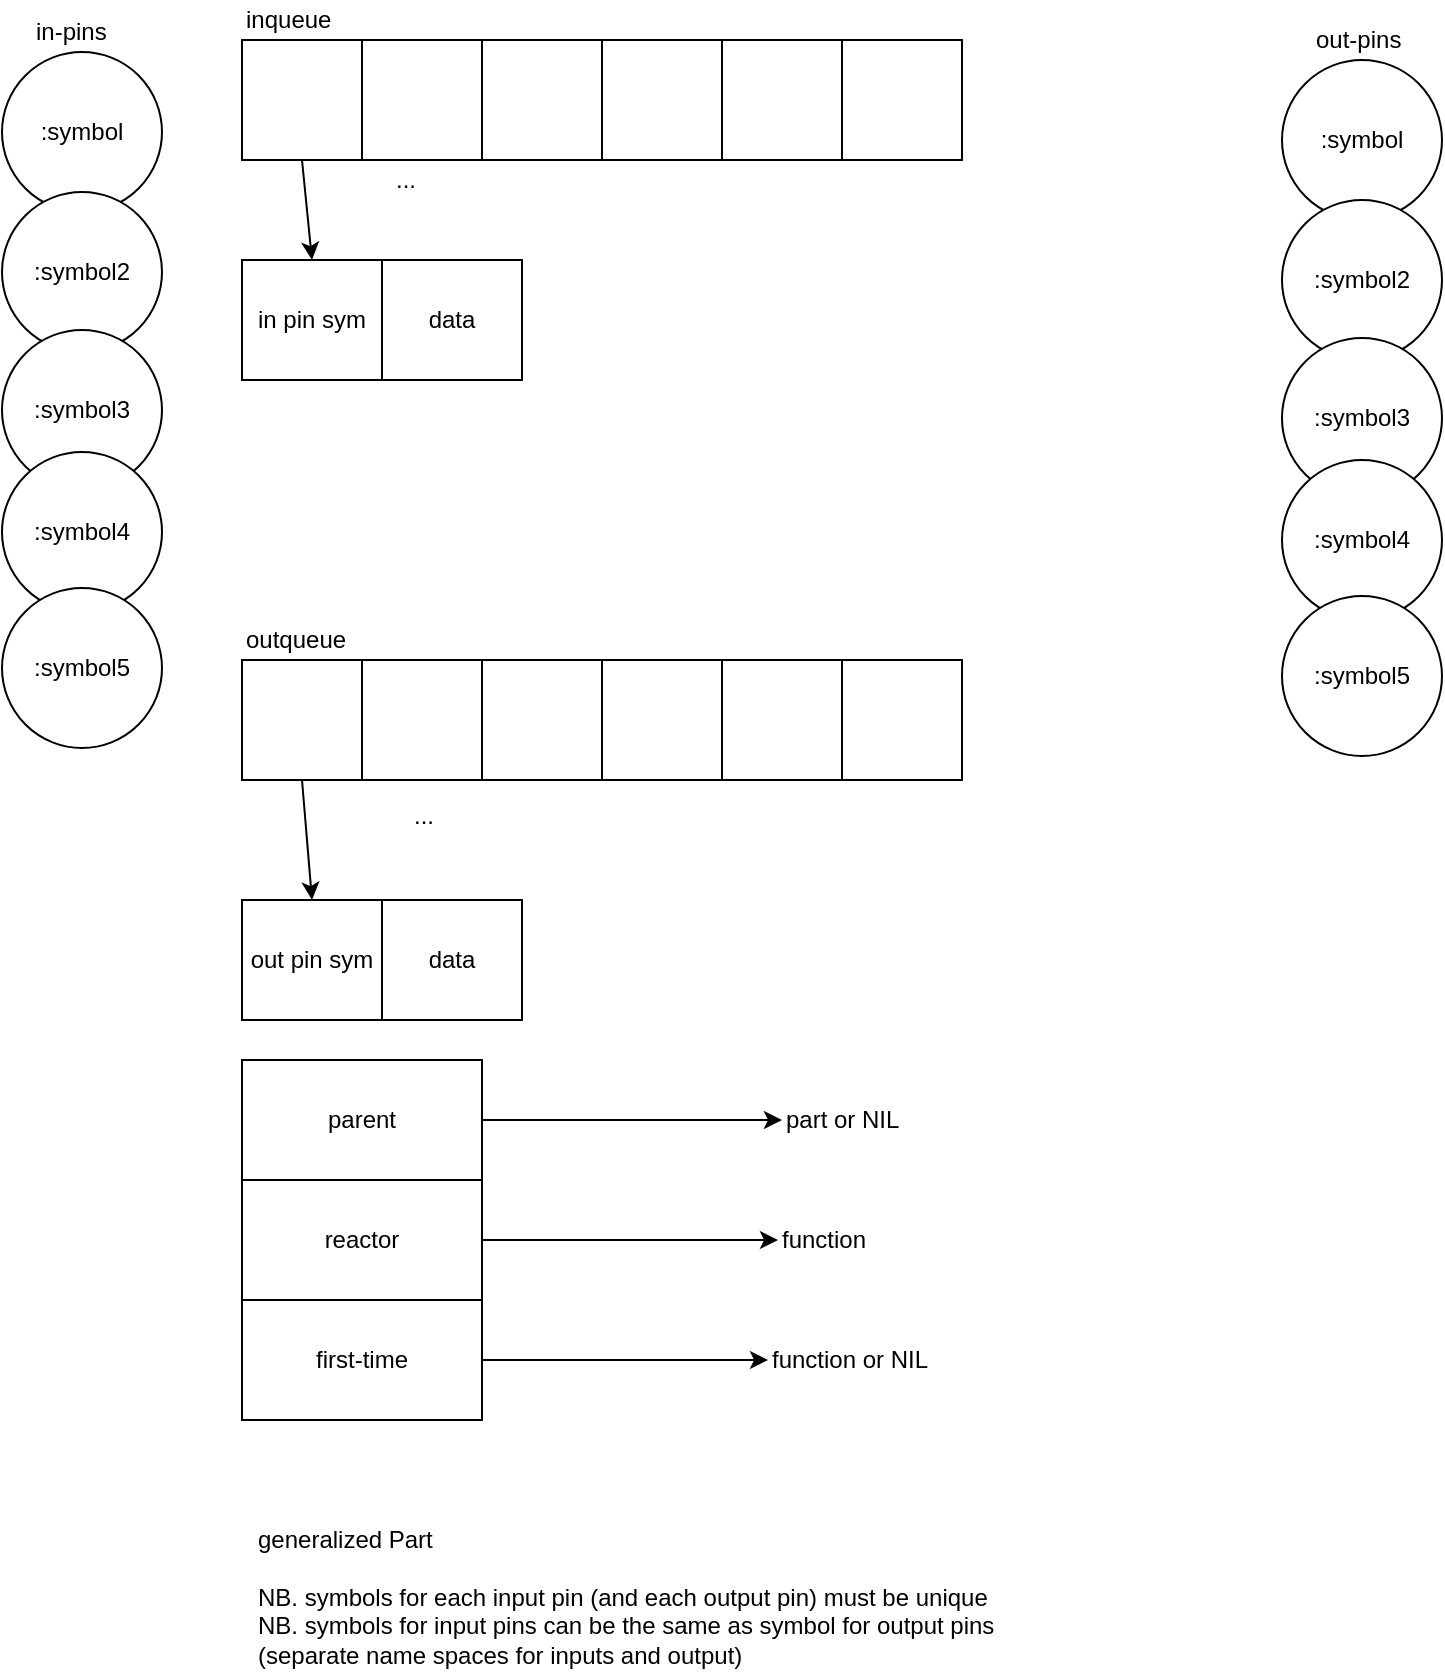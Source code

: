 <mxfile version="12.1.7" type="device" pages="2"><diagram id="Iy_I9RB67359cPVgkHQe" name="Part"><mxGraphModel dx="1106" dy="785" grid="1" gridSize="10" guides="1" tooltips="1" connect="1" arrows="1" fold="1" page="1" pageScale="1" pageWidth="827" pageHeight="1169" math="0" shadow="0"><root><mxCell id="0"/><mxCell id="1" parent="0"/><mxCell id="cZgeBOPciPZd5AAptMqk-6" value="" style="rounded=0;whiteSpace=wrap;html=1;" vertex="1" parent="1"><mxGeometry x="120" y="30" width="60" height="60" as="geometry"/></mxCell><mxCell id="cZgeBOPciPZd5AAptMqk-7" value="" style="rounded=0;whiteSpace=wrap;html=1;" vertex="1" parent="1"><mxGeometry x="180" y="30" width="60" height="60" as="geometry"/></mxCell><mxCell id="cZgeBOPciPZd5AAptMqk-8" value="" style="rounded=0;whiteSpace=wrap;html=1;" vertex="1" parent="1"><mxGeometry x="240" y="30" width="60" height="60" as="geometry"/></mxCell><mxCell id="cZgeBOPciPZd5AAptMqk-9" value="" style="rounded=0;whiteSpace=wrap;html=1;" vertex="1" parent="1"><mxGeometry x="300" y="30" width="60" height="60" as="geometry"/></mxCell><mxCell id="cZgeBOPciPZd5AAptMqk-10" value="" style="rounded=0;whiteSpace=wrap;html=1;" vertex="1" parent="1"><mxGeometry x="360" y="30" width="60" height="60" as="geometry"/></mxCell><mxCell id="cZgeBOPciPZd5AAptMqk-11" value="" style="rounded=0;whiteSpace=wrap;html=1;" vertex="1" parent="1"><mxGeometry x="420" y="30" width="60" height="60" as="geometry"/></mxCell><mxCell id="cZgeBOPciPZd5AAptMqk-12" value="" style="rounded=0;whiteSpace=wrap;html=1;" vertex="1" parent="1"><mxGeometry x="120" y="340" width="60" height="60" as="geometry"/></mxCell><mxCell id="cZgeBOPciPZd5AAptMqk-13" value="" style="rounded=0;whiteSpace=wrap;html=1;" vertex="1" parent="1"><mxGeometry x="180" y="340" width="60" height="60" as="geometry"/></mxCell><mxCell id="cZgeBOPciPZd5AAptMqk-14" value="" style="rounded=0;whiteSpace=wrap;html=1;" vertex="1" parent="1"><mxGeometry x="240" y="340" width="60" height="60" as="geometry"/></mxCell><mxCell id="cZgeBOPciPZd5AAptMqk-15" value="" style="rounded=0;whiteSpace=wrap;html=1;" vertex="1" parent="1"><mxGeometry x="300" y="340" width="60" height="60" as="geometry"/></mxCell><mxCell id="cZgeBOPciPZd5AAptMqk-16" value="" style="rounded=0;whiteSpace=wrap;html=1;" vertex="1" parent="1"><mxGeometry x="360" y="340" width="60" height="60" as="geometry"/></mxCell><mxCell id="cZgeBOPciPZd5AAptMqk-17" value="" style="rounded=0;whiteSpace=wrap;html=1;" vertex="1" parent="1"><mxGeometry x="420" y="340" width="60" height="60" as="geometry"/></mxCell><mxCell id="cZgeBOPciPZd5AAptMqk-19" value="inqueue" style="text;html=1;strokeColor=none;fillColor=none;align=left;verticalAlign=middle;whiteSpace=wrap;rounded=0;" vertex="1" parent="1"><mxGeometry x="120" y="10" width="100" height="20" as="geometry"/></mxCell><mxCell id="cZgeBOPciPZd5AAptMqk-20" value="outqueue" style="text;html=1;strokeColor=none;fillColor=none;align=left;verticalAlign=middle;whiteSpace=wrap;rounded=0;" vertex="1" parent="1"><mxGeometry x="120" y="320" width="100" height="20" as="geometry"/></mxCell><mxCell id="cZgeBOPciPZd5AAptMqk-21" value="in pin sym" style="rounded=0;whiteSpace=wrap;html=1;align=center;" vertex="1" parent="1"><mxGeometry x="120" y="140" width="70" height="60" as="geometry"/></mxCell><mxCell id="cZgeBOPciPZd5AAptMqk-22" value="data" style="rounded=0;whiteSpace=wrap;html=1;align=center;" vertex="1" parent="1"><mxGeometry x="190" y="140" width="70" height="60" as="geometry"/></mxCell><mxCell id="cZgeBOPciPZd5AAptMqk-23" value="" style="endArrow=classic;html=1;entryX=0.5;entryY=0;entryDx=0;entryDy=0;exitX=0.5;exitY=1;exitDx=0;exitDy=0;" edge="1" parent="1" source="cZgeBOPciPZd5AAptMqk-6" target="cZgeBOPciPZd5AAptMqk-21"><mxGeometry width="50" height="50" relative="1" as="geometry"><mxPoint x="70" y="90" as="sourcePoint"/><mxPoint x="170" y="420" as="targetPoint"/></mxGeometry></mxCell><mxCell id="cZgeBOPciPZd5AAptMqk-24" value="out pin sym" style="rounded=0;whiteSpace=wrap;html=1;align=center;" vertex="1" parent="1"><mxGeometry x="120" y="460" width="70" height="60" as="geometry"/></mxCell><mxCell id="cZgeBOPciPZd5AAptMqk-25" value="data" style="rounded=0;whiteSpace=wrap;html=1;align=center;" vertex="1" parent="1"><mxGeometry x="190" y="460" width="70" height="60" as="geometry"/></mxCell><mxCell id="cZgeBOPciPZd5AAptMqk-27" value="...&lt;br&gt;" style="text;html=1;resizable=0;points=[];autosize=1;align=left;verticalAlign=top;spacingTop=-4;" vertex="1" parent="1"><mxGeometry x="204" y="408" width="30" height="20" as="geometry"/></mxCell><mxCell id="cZgeBOPciPZd5AAptMqk-28" value="...&lt;br&gt;" style="text;html=1;resizable=0;points=[];autosize=1;align=left;verticalAlign=top;spacingTop=-4;" vertex="1" parent="1"><mxGeometry x="195" y="90" width="30" height="20" as="geometry"/></mxCell><mxCell id="cZgeBOPciPZd5AAptMqk-29" value="" style="endArrow=classic;html=1;entryX=0.5;entryY=0;entryDx=0;entryDy=0;exitX=0.5;exitY=1;exitDx=0;exitDy=0;" edge="1" parent="1" source="cZgeBOPciPZd5AAptMqk-12" target="cZgeBOPciPZd5AAptMqk-24"><mxGeometry width="50" height="50" relative="1" as="geometry"><mxPoint x="120" y="590" as="sourcePoint"/><mxPoint x="170" y="540" as="targetPoint"/></mxGeometry></mxCell><mxCell id="cZgeBOPciPZd5AAptMqk-38" style="edgeStyle=orthogonalEdgeStyle;rounded=0;orthogonalLoop=1;jettySize=auto;html=1;exitX=1;exitY=0.5;exitDx=0;exitDy=0;entryX=0;entryY=0.5;entryDx=0;entryDy=0;entryPerimeter=0;" edge="1" parent="1" source="cZgeBOPciPZd5AAptMqk-30" target="cZgeBOPciPZd5AAptMqk-33"><mxGeometry relative="1" as="geometry"/></mxCell><mxCell id="cZgeBOPciPZd5AAptMqk-30" value="parent" style="rounded=0;whiteSpace=wrap;html=1;align=center;" vertex="1" parent="1"><mxGeometry x="120" y="540" width="120" height="60" as="geometry"/></mxCell><mxCell id="cZgeBOPciPZd5AAptMqk-39" style="edgeStyle=orthogonalEdgeStyle;rounded=0;orthogonalLoop=1;jettySize=auto;html=1;exitX=1;exitY=0.5;exitDx=0;exitDy=0;" edge="1" parent="1" source="cZgeBOPciPZd5AAptMqk-31" target="cZgeBOPciPZd5AAptMqk-34"><mxGeometry relative="1" as="geometry"/></mxCell><mxCell id="cZgeBOPciPZd5AAptMqk-31" value="reactor" style="rounded=0;whiteSpace=wrap;html=1;align=center;" vertex="1" parent="1"><mxGeometry x="120" y="600" width="120" height="60" as="geometry"/></mxCell><mxCell id="cZgeBOPciPZd5AAptMqk-40" style="edgeStyle=orthogonalEdgeStyle;rounded=0;orthogonalLoop=1;jettySize=auto;html=1;exitX=1;exitY=0.5;exitDx=0;exitDy=0;" edge="1" parent="1" source="cZgeBOPciPZd5AAptMqk-32" target="cZgeBOPciPZd5AAptMqk-37"><mxGeometry relative="1" as="geometry"/></mxCell><mxCell id="cZgeBOPciPZd5AAptMqk-32" value="first-time" style="rounded=0;whiteSpace=wrap;html=1;align=center;" vertex="1" parent="1"><mxGeometry x="120" y="660" width="120" height="60" as="geometry"/></mxCell><mxCell id="cZgeBOPciPZd5AAptMqk-33" value="part or NIL" style="text;html=1;resizable=0;points=[];autosize=1;align=left;verticalAlign=top;spacingTop=-4;" vertex="1" parent="1"><mxGeometry x="390" y="560" width="70" height="20" as="geometry"/></mxCell><mxCell id="cZgeBOPciPZd5AAptMqk-34" value="function" style="text;html=1;resizable=0;points=[];autosize=1;align=left;verticalAlign=top;spacingTop=-4;" vertex="1" parent="1"><mxGeometry x="388" y="620" width="60" height="20" as="geometry"/></mxCell><mxCell id="cZgeBOPciPZd5AAptMqk-37" value="function or NIL" style="text;html=1;resizable=0;points=[];autosize=1;align=left;verticalAlign=top;spacingTop=-4;" vertex="1" parent="1"><mxGeometry x="383" y="680" width="90" height="20" as="geometry"/></mxCell><mxCell id="cZgeBOPciPZd5AAptMqk-41" value=":symbol" style="ellipse;whiteSpace=wrap;html=1;aspect=fixed;align=center;" vertex="1" parent="1"><mxGeometry y="36" width="80" height="80" as="geometry"/></mxCell><mxCell id="cZgeBOPciPZd5AAptMqk-42" value=":symbol2" style="ellipse;whiteSpace=wrap;html=1;aspect=fixed;align=center;" vertex="1" parent="1"><mxGeometry y="106" width="80" height="80" as="geometry"/></mxCell><mxCell id="cZgeBOPciPZd5AAptMqk-43" value=":symbol3" style="ellipse;whiteSpace=wrap;html=1;aspect=fixed;align=center;" vertex="1" parent="1"><mxGeometry y="175" width="80" height="80" as="geometry"/></mxCell><mxCell id="cZgeBOPciPZd5AAptMqk-44" value=":symbol4" style="ellipse;whiteSpace=wrap;html=1;aspect=fixed;align=center;" vertex="1" parent="1"><mxGeometry y="236" width="80" height="80" as="geometry"/></mxCell><mxCell id="cZgeBOPciPZd5AAptMqk-45" value=":symbol5" style="ellipse;whiteSpace=wrap;html=1;aspect=fixed;align=center;" vertex="1" parent="1"><mxGeometry y="304" width="80" height="80" as="geometry"/></mxCell><mxCell id="cZgeBOPciPZd5AAptMqk-46" value="in-pins" style="text;html=1;resizable=0;points=[];autosize=1;align=left;verticalAlign=top;spacingTop=-4;" vertex="1" parent="1"><mxGeometry x="15" y="16" width="50" height="20" as="geometry"/></mxCell><mxCell id="cZgeBOPciPZd5AAptMqk-47" value=":symbol" style="ellipse;whiteSpace=wrap;html=1;aspect=fixed;align=center;" vertex="1" parent="1"><mxGeometry x="640" y="40" width="80" height="80" as="geometry"/></mxCell><mxCell id="cZgeBOPciPZd5AAptMqk-48" value=":symbol2" style="ellipse;whiteSpace=wrap;html=1;aspect=fixed;align=center;" vertex="1" parent="1"><mxGeometry x="640" y="110" width="80" height="80" as="geometry"/></mxCell><mxCell id="cZgeBOPciPZd5AAptMqk-49" value=":symbol3" style="ellipse;whiteSpace=wrap;html=1;aspect=fixed;align=center;" vertex="1" parent="1"><mxGeometry x="640" y="179" width="80" height="80" as="geometry"/></mxCell><mxCell id="cZgeBOPciPZd5AAptMqk-50" value=":symbol4" style="ellipse;whiteSpace=wrap;html=1;aspect=fixed;align=center;" vertex="1" parent="1"><mxGeometry x="640" y="240" width="80" height="80" as="geometry"/></mxCell><mxCell id="cZgeBOPciPZd5AAptMqk-51" value=":symbol5" style="ellipse;whiteSpace=wrap;html=1;aspect=fixed;align=center;" vertex="1" parent="1"><mxGeometry x="640" y="308" width="80" height="80" as="geometry"/></mxCell><mxCell id="cZgeBOPciPZd5AAptMqk-52" value="out-pins" style="text;html=1;resizable=0;points=[];autosize=1;align=left;verticalAlign=top;spacingTop=-4;" vertex="1" parent="1"><mxGeometry x="655" y="20" width="60" height="20" as="geometry"/></mxCell><mxCell id="cZgeBOPciPZd5AAptMqk-54" value="generalized Part&lt;br&gt;&lt;br&gt;NB. symbols for each input pin (and each output pin) must be unique&lt;br&gt;NB. symbols for input pins can be the same as symbol for output pins&amp;nbsp;&lt;br&gt;(separate name spaces for inputs and output)" style="text;html=1;resizable=0;points=[];autosize=1;align=left;verticalAlign=top;spacingTop=-4;" vertex="1" parent="1"><mxGeometry x="126" y="770" width="390" height="70" as="geometry"/></mxCell></root></mxGraphModel></diagram><diagram id="M9jOqH4hiUu8CroKxcZu" name="Schematic"><mxGraphModel dx="1106" dy="785" grid="1" gridSize="10" guides="1" tooltips="1" connect="1" arrows="1" fold="1" page="1" pageScale="1" pageWidth="827" pageHeight="1169" math="0" shadow="0"><root><mxCell id="zwqy8cUi7aShiHOH9Lz1-0"/><mxCell id="zwqy8cUi7aShiHOH9Lz1-1" parent="zwqy8cUi7aShiHOH9Lz1-0"/><mxCell id="GfQAaV_WVao66mKj86Da-0" value="" style="rounded=0;whiteSpace=wrap;html=1;" vertex="1" parent="zwqy8cUi7aShiHOH9Lz1-1"><mxGeometry x="120" y="30" width="60" height="60" as="geometry"/></mxCell><mxCell id="GfQAaV_WVao66mKj86Da-1" value="" style="rounded=0;whiteSpace=wrap;html=1;" vertex="1" parent="zwqy8cUi7aShiHOH9Lz1-1"><mxGeometry x="180" y="30" width="60" height="60" as="geometry"/></mxCell><mxCell id="GfQAaV_WVao66mKj86Da-2" value="" style="rounded=0;whiteSpace=wrap;html=1;" vertex="1" parent="zwqy8cUi7aShiHOH9Lz1-1"><mxGeometry x="240" y="30" width="60" height="60" as="geometry"/></mxCell><mxCell id="GfQAaV_WVao66mKj86Da-3" value="" style="rounded=0;whiteSpace=wrap;html=1;" vertex="1" parent="zwqy8cUi7aShiHOH9Lz1-1"><mxGeometry x="300" y="30" width="60" height="60" as="geometry"/></mxCell><mxCell id="GfQAaV_WVao66mKj86Da-4" value="" style="rounded=0;whiteSpace=wrap;html=1;" vertex="1" parent="zwqy8cUi7aShiHOH9Lz1-1"><mxGeometry x="360" y="30" width="60" height="60" as="geometry"/></mxCell><mxCell id="GfQAaV_WVao66mKj86Da-5" value="" style="rounded=0;whiteSpace=wrap;html=1;" vertex="1" parent="zwqy8cUi7aShiHOH9Lz1-1"><mxGeometry x="420" y="30" width="60" height="60" as="geometry"/></mxCell><mxCell id="GfQAaV_WVao66mKj86Da-6" value="" style="rounded=0;whiteSpace=wrap;html=1;" vertex="1" parent="zwqy8cUi7aShiHOH9Lz1-1"><mxGeometry x="120" y="240" width="60" height="60" as="geometry"/></mxCell><mxCell id="GfQAaV_WVao66mKj86Da-7" value="" style="rounded=0;whiteSpace=wrap;html=1;" vertex="1" parent="zwqy8cUi7aShiHOH9Lz1-1"><mxGeometry x="180" y="240" width="60" height="60" as="geometry"/></mxCell><mxCell id="GfQAaV_WVao66mKj86Da-8" value="" style="rounded=0;whiteSpace=wrap;html=1;" vertex="1" parent="zwqy8cUi7aShiHOH9Lz1-1"><mxGeometry x="240" y="240" width="60" height="60" as="geometry"/></mxCell><mxCell id="GfQAaV_WVao66mKj86Da-9" value="" style="rounded=0;whiteSpace=wrap;html=1;" vertex="1" parent="zwqy8cUi7aShiHOH9Lz1-1"><mxGeometry x="300" y="240" width="60" height="60" as="geometry"/></mxCell><mxCell id="GfQAaV_WVao66mKj86Da-10" value="" style="rounded=0;whiteSpace=wrap;html=1;" vertex="1" parent="zwqy8cUi7aShiHOH9Lz1-1"><mxGeometry x="360" y="240" width="60" height="60" as="geometry"/></mxCell><mxCell id="GfQAaV_WVao66mKj86Da-11" value="" style="rounded=0;whiteSpace=wrap;html=1;" vertex="1" parent="zwqy8cUi7aShiHOH9Lz1-1"><mxGeometry x="420" y="240" width="60" height="60" as="geometry"/></mxCell><mxCell id="GfQAaV_WVao66mKj86Da-12" value="inqueue" style="text;html=1;strokeColor=none;fillColor=none;align=left;verticalAlign=middle;whiteSpace=wrap;rounded=0;" vertex="1" parent="zwqy8cUi7aShiHOH9Lz1-1"><mxGeometry x="120" y="10" width="100" height="20" as="geometry"/></mxCell><mxCell id="GfQAaV_WVao66mKj86Da-13" value="outqueue" style="text;html=1;strokeColor=none;fillColor=none;align=left;verticalAlign=middle;whiteSpace=wrap;rounded=0;" vertex="1" parent="zwqy8cUi7aShiHOH9Lz1-1"><mxGeometry x="120" y="220" width="100" height="20" as="geometry"/></mxCell><mxCell id="GfQAaV_WVao66mKj86Da-14" value="in pin sym" style="rounded=0;whiteSpace=wrap;html=1;align=center;" vertex="1" parent="zwqy8cUi7aShiHOH9Lz1-1"><mxGeometry x="120" y="140" width="70" height="60" as="geometry"/></mxCell><mxCell id="GfQAaV_WVao66mKj86Da-15" value="data" style="rounded=0;whiteSpace=wrap;html=1;align=center;" vertex="1" parent="zwqy8cUi7aShiHOH9Lz1-1"><mxGeometry x="190" y="140" width="70" height="60" as="geometry"/></mxCell><mxCell id="GfQAaV_WVao66mKj86Da-16" value="" style="endArrow=classic;html=1;entryX=0.5;entryY=0;entryDx=0;entryDy=0;exitX=0.5;exitY=1;exitDx=0;exitDy=0;" edge="1" parent="zwqy8cUi7aShiHOH9Lz1-1" source="GfQAaV_WVao66mKj86Da-0" target="GfQAaV_WVao66mKj86Da-14"><mxGeometry width="50" height="50" relative="1" as="geometry"><mxPoint x="70" y="90" as="sourcePoint"/><mxPoint x="170" y="420" as="targetPoint"/></mxGeometry></mxCell><mxCell id="GfQAaV_WVao66mKj86Da-17" value="out pin sym" style="rounded=0;whiteSpace=wrap;html=1;align=center;" vertex="1" parent="zwqy8cUi7aShiHOH9Lz1-1"><mxGeometry x="125" y="348" width="70" height="60" as="geometry"/></mxCell><mxCell id="GfQAaV_WVao66mKj86Da-18" value="data" style="rounded=0;whiteSpace=wrap;html=1;align=center;" vertex="1" parent="zwqy8cUi7aShiHOH9Lz1-1"><mxGeometry x="195" y="348" width="70" height="60" as="geometry"/></mxCell><mxCell id="GfQAaV_WVao66mKj86Da-19" value="...&lt;br&gt;" style="text;html=1;resizable=0;points=[];autosize=1;align=left;verticalAlign=top;spacingTop=-4;" vertex="1" parent="zwqy8cUi7aShiHOH9Lz1-1"><mxGeometry x="204" y="308" width="30" height="20" as="geometry"/></mxCell><mxCell id="GfQAaV_WVao66mKj86Da-20" value="...&lt;br&gt;" style="text;html=1;resizable=0;points=[];autosize=1;align=left;verticalAlign=top;spacingTop=-4;" vertex="1" parent="zwqy8cUi7aShiHOH9Lz1-1"><mxGeometry x="195" y="90" width="30" height="20" as="geometry"/></mxCell><mxCell id="GfQAaV_WVao66mKj86Da-21" value="" style="endArrow=classic;html=1;entryX=0.5;entryY=0;entryDx=0;entryDy=0;exitX=0.5;exitY=1;exitDx=0;exitDy=0;" edge="1" parent="zwqy8cUi7aShiHOH9Lz1-1" source="GfQAaV_WVao66mKj86Da-6" target="GfQAaV_WVao66mKj86Da-17"><mxGeometry width="50" height="50" relative="1" as="geometry"><mxPoint x="120" y="490" as="sourcePoint"/><mxPoint x="170" y="440" as="targetPoint"/></mxGeometry></mxCell><mxCell id="GfQAaV_WVao66mKj86Da-22" style="edgeStyle=orthogonalEdgeStyle;rounded=0;orthogonalLoop=1;jettySize=auto;html=1;exitX=1;exitY=0.5;exitDx=0;exitDy=0;entryX=0;entryY=0.5;entryDx=0;entryDy=0;entryPerimeter=0;" edge="1" parent="zwqy8cUi7aShiHOH9Lz1-1" source="GfQAaV_WVao66mKj86Da-23" target="GfQAaV_WVao66mKj86Da-28"><mxGeometry relative="1" as="geometry"/></mxCell><mxCell id="GfQAaV_WVao66mKj86Da-23" value="parent" style="rounded=0;whiteSpace=wrap;html=1;align=center;" vertex="1" parent="zwqy8cUi7aShiHOH9Lz1-1"><mxGeometry x="120" y="440" width="120" height="60" as="geometry"/></mxCell><mxCell id="GfQAaV_WVao66mKj86Da-24" style="edgeStyle=orthogonalEdgeStyle;rounded=0;orthogonalLoop=1;jettySize=auto;html=1;exitX=1;exitY=0.5;exitDx=0;exitDy=0;" edge="1" parent="zwqy8cUi7aShiHOH9Lz1-1" source="GfQAaV_WVao66mKj86Da-25" target="GfQAaV_WVao66mKj86Da-29"><mxGeometry relative="1" as="geometry"/></mxCell><mxCell id="GfQAaV_WVao66mKj86Da-25" value="reactor" style="rounded=0;whiteSpace=wrap;html=1;align=center;" vertex="1" parent="zwqy8cUi7aShiHOH9Lz1-1"><mxGeometry x="120" y="500" width="120" height="60" as="geometry"/></mxCell><mxCell id="GfQAaV_WVao66mKj86Da-26" style="edgeStyle=orthogonalEdgeStyle;rounded=0;orthogonalLoop=1;jettySize=auto;html=1;exitX=1;exitY=0.5;exitDx=0;exitDy=0;" edge="1" parent="zwqy8cUi7aShiHOH9Lz1-1" source="GfQAaV_WVao66mKj86Da-27" target="GfQAaV_WVao66mKj86Da-30"><mxGeometry relative="1" as="geometry"/></mxCell><mxCell id="GfQAaV_WVao66mKj86Da-27" value="first-time" style="rounded=0;whiteSpace=wrap;html=1;align=center;" vertex="1" parent="zwqy8cUi7aShiHOH9Lz1-1"><mxGeometry x="120" y="560" width="120" height="60" as="geometry"/></mxCell><mxCell id="GfQAaV_WVao66mKj86Da-28" value="part or NIL" style="text;html=1;resizable=0;points=[];autosize=1;align=left;verticalAlign=top;spacingTop=-4;" vertex="1" parent="zwqy8cUi7aShiHOH9Lz1-1"><mxGeometry x="390" y="460" width="70" height="20" as="geometry"/></mxCell><mxCell id="GfQAaV_WVao66mKj86Da-29" value="function for schematic reactor" style="text;html=1;resizable=0;points=[];autosize=1;align=left;verticalAlign=top;spacingTop=-4;" vertex="1" parent="zwqy8cUi7aShiHOH9Lz1-1"><mxGeometry x="387" y="520" width="170" height="20" as="geometry"/></mxCell><mxCell id="GfQAaV_WVao66mKj86Da-30" value="function or NIL" style="text;html=1;resizable=0;points=[];autosize=1;align=left;verticalAlign=top;spacingTop=-4;" vertex="1" parent="zwqy8cUi7aShiHOH9Lz1-1"><mxGeometry x="383" y="580" width="90" height="20" as="geometry"/></mxCell><mxCell id="GfQAaV_WVao66mKj86Da-31" value=":symbol" style="ellipse;whiteSpace=wrap;html=1;aspect=fixed;align=center;" vertex="1" parent="zwqy8cUi7aShiHOH9Lz1-1"><mxGeometry y="36" width="80" height="80" as="geometry"/></mxCell><mxCell id="GfQAaV_WVao66mKj86Da-32" value=":symbol2" style="ellipse;whiteSpace=wrap;html=1;aspect=fixed;align=center;" vertex="1" parent="zwqy8cUi7aShiHOH9Lz1-1"><mxGeometry y="106" width="80" height="80" as="geometry"/></mxCell><mxCell id="GfQAaV_WVao66mKj86Da-33" value=":symbol3" style="ellipse;whiteSpace=wrap;html=1;aspect=fixed;align=center;" vertex="1" parent="zwqy8cUi7aShiHOH9Lz1-1"><mxGeometry y="175" width="80" height="80" as="geometry"/></mxCell><mxCell id="GfQAaV_WVao66mKj86Da-34" value=":symbol4" style="ellipse;whiteSpace=wrap;html=1;aspect=fixed;align=center;" vertex="1" parent="zwqy8cUi7aShiHOH9Lz1-1"><mxGeometry y="236" width="80" height="80" as="geometry"/></mxCell><mxCell id="GfQAaV_WVao66mKj86Da-35" value=":symbol5" style="ellipse;whiteSpace=wrap;html=1;aspect=fixed;align=center;" vertex="1" parent="zwqy8cUi7aShiHOH9Lz1-1"><mxGeometry y="304" width="80" height="80" as="geometry"/></mxCell><mxCell id="GfQAaV_WVao66mKj86Da-36" value="in-pins" style="text;html=1;resizable=0;points=[];autosize=1;align=left;verticalAlign=top;spacingTop=-4;" vertex="1" parent="zwqy8cUi7aShiHOH9Lz1-1"><mxGeometry x="15" y="16" width="50" height="20" as="geometry"/></mxCell><mxCell id="GfQAaV_WVao66mKj86Da-37" value=":symbol" style="ellipse;whiteSpace=wrap;html=1;aspect=fixed;align=center;" vertex="1" parent="zwqy8cUi7aShiHOH9Lz1-1"><mxGeometry x="640" y="40" width="80" height="80" as="geometry"/></mxCell><mxCell id="GfQAaV_WVao66mKj86Da-38" value=":symbol2" style="ellipse;whiteSpace=wrap;html=1;aspect=fixed;align=center;" vertex="1" parent="zwqy8cUi7aShiHOH9Lz1-1"><mxGeometry x="640" y="110" width="80" height="80" as="geometry"/></mxCell><mxCell id="GfQAaV_WVao66mKj86Da-39" value=":symbol3" style="ellipse;whiteSpace=wrap;html=1;aspect=fixed;align=center;" vertex="1" parent="zwqy8cUi7aShiHOH9Lz1-1"><mxGeometry x="640" y="179" width="80" height="80" as="geometry"/></mxCell><mxCell id="GfQAaV_WVao66mKj86Da-40" value=":symbol4" style="ellipse;whiteSpace=wrap;html=1;aspect=fixed;align=center;" vertex="1" parent="zwqy8cUi7aShiHOH9Lz1-1"><mxGeometry x="640" y="240" width="80" height="80" as="geometry"/></mxCell><mxCell id="GfQAaV_WVao66mKj86Da-41" value=":symbol5" style="ellipse;whiteSpace=wrap;html=1;aspect=fixed;align=center;" vertex="1" parent="zwqy8cUi7aShiHOH9Lz1-1"><mxGeometry x="640" y="308" width="80" height="80" as="geometry"/></mxCell><mxCell id="GfQAaV_WVao66mKj86Da-42" value="out-pins" style="text;html=1;resizable=0;points=[];autosize=1;align=left;verticalAlign=top;spacingTop=-4;" vertex="1" parent="zwqy8cUi7aShiHOH9Lz1-1"><mxGeometry x="655" y="20" width="60" height="20" as="geometry"/></mxCell><mxCell id="GfQAaV_WVao66mKj86Da-43" value="Schematic Part&lt;br&gt;" style="text;html=1;resizable=0;points=[];autosize=1;align=left;verticalAlign=top;spacingTop=-4;" vertex="1" parent="zwqy8cUi7aShiHOH9Lz1-1"><mxGeometry x="120" y="1130" width="100" height="20" as="geometry"/></mxCell><mxCell id="GfQAaV_WVao66mKj86Da-44" value="" style="rounded=0;whiteSpace=wrap;html=1;" vertex="1" parent="zwqy8cUi7aShiHOH9Lz1-1"><mxGeometry x="120" y="670" width="60" height="60" as="geometry"/></mxCell><mxCell id="GfQAaV_WVao66mKj86Da-45" value="" style="rounded=0;whiteSpace=wrap;html=1;" vertex="1" parent="zwqy8cUi7aShiHOH9Lz1-1"><mxGeometry x="180" y="670" width="60" height="60" as="geometry"/></mxCell><mxCell id="GfQAaV_WVao66mKj86Da-46" value="" style="rounded=0;whiteSpace=wrap;html=1;" vertex="1" parent="zwqy8cUi7aShiHOH9Lz1-1"><mxGeometry x="240" y="670" width="60" height="60" as="geometry"/></mxCell><mxCell id="GfQAaV_WVao66mKj86Da-47" value="" style="rounded=0;whiteSpace=wrap;html=1;" vertex="1" parent="zwqy8cUi7aShiHOH9Lz1-1"><mxGeometry x="300" y="670" width="60" height="60" as="geometry"/></mxCell><mxCell id="GfQAaV_WVao66mKj86Da-48" value="" style="rounded=0;whiteSpace=wrap;html=1;" vertex="1" parent="zwqy8cUi7aShiHOH9Lz1-1"><mxGeometry x="360" y="670" width="60" height="60" as="geometry"/></mxCell><mxCell id="GfQAaV_WVao66mKj86Da-50" value="instances (children)" style="text;html=1;strokeColor=none;fillColor=none;align=left;verticalAlign=middle;whiteSpace=wrap;rounded=0;" vertex="1" parent="zwqy8cUi7aShiHOH9Lz1-1"><mxGeometry x="120" y="650" width="130" height="20" as="geometry"/></mxCell><mxCell id="GfQAaV_WVao66mKj86Da-54" value="Part" style="text;html=1;resizable=0;points=[];autosize=1;align=left;verticalAlign=top;spacingTop=-4;" vertex="1" parent="zwqy8cUi7aShiHOH9Lz1-1"><mxGeometry x="120" y="760" width="40" height="20" as="geometry"/></mxCell><mxCell id="GfQAaV_WVao66mKj86Da-55" value="" style="endArrow=classic;html=1;entryX=0.5;entryY=-0.1;entryDx=0;entryDy=0;entryPerimeter=0;exitX=0.5;exitY=1;exitDx=0;exitDy=0;" edge="1" parent="zwqy8cUi7aShiHOH9Lz1-1" source="GfQAaV_WVao66mKj86Da-44" target="GfQAaV_WVao66mKj86Da-54"><mxGeometry width="50" height="50" relative="1" as="geometry"><mxPoint x="10" y="990" as="sourcePoint"/><mxPoint x="60" y="940" as="targetPoint"/></mxGeometry></mxCell><mxCell id="GfQAaV_WVao66mKj86Da-56" value="...&lt;br&gt;" style="text;html=1;resizable=0;points=[];autosize=1;align=left;verticalAlign=top;spacingTop=-4;" vertex="1" parent="zwqy8cUi7aShiHOH9Lz1-1"><mxGeometry x="185" y="730" width="30" height="20" as="geometry"/></mxCell><mxCell id="GfQAaV_WVao66mKj86Da-66" value="" style="rounded=0;whiteSpace=wrap;html=1;" vertex="1" parent="zwqy8cUi7aShiHOH9Lz1-1"><mxGeometry x="241" y="780" width="60" height="60" as="geometry"/></mxCell><mxCell id="GfQAaV_WVao66mKj86Da-67" value="" style="rounded=0;whiteSpace=wrap;html=1;" vertex="1" parent="zwqy8cUi7aShiHOH9Lz1-1"><mxGeometry x="301" y="780" width="60" height="60" as="geometry"/></mxCell><mxCell id="GfQAaV_WVao66mKj86Da-68" value="" style="rounded=0;whiteSpace=wrap;html=1;" vertex="1" parent="zwqy8cUi7aShiHOH9Lz1-1"><mxGeometry x="361" y="780" width="60" height="60" as="geometry"/></mxCell><mxCell id="GfQAaV_WVao66mKj86Da-69" value="" style="rounded=0;whiteSpace=wrap;html=1;" vertex="1" parent="zwqy8cUi7aShiHOH9Lz1-1"><mxGeometry x="421" y="780" width="60" height="60" as="geometry"/></mxCell><mxCell id="GfQAaV_WVao66mKj86Da-72" value="child-wire-map" style="text;html=1;strokeColor=none;fillColor=none;align=left;verticalAlign=middle;whiteSpace=wrap;rounded=0;" vertex="1" parent="zwqy8cUi7aShiHOH9Lz1-1"><mxGeometry x="241" y="760" width="130" height="20" as="geometry"/></mxCell><mxCell id="GfQAaV_WVao66mKj86Da-75" value="...&lt;br&gt;" style="text;html=1;resizable=0;points=[];autosize=1;align=left;verticalAlign=top;spacingTop=-4;" vertex="1" parent="zwqy8cUi7aShiHOH9Lz1-1"><mxGeometry x="306" y="840" width="30" height="20" as="geometry"/></mxCell><mxCell id="GfQAaV_WVao66mKj86Da-76" value="input event" style="text;html=1;resizable=0;points=[];autosize=1;align=left;verticalAlign=top;spacingTop=-4;" vertex="1" parent="zwqy8cUi7aShiHOH9Lz1-1"><mxGeometry x="165" y="120" width="70" height="20" as="geometry"/></mxCell><mxCell id="GfQAaV_WVao66mKj86Da-77" value="output event" style="text;html=1;resizable=0;points=[];autosize=1;align=left;verticalAlign=top;spacingTop=-4;" vertex="1" parent="zwqy8cUi7aShiHOH9Lz1-1"><mxGeometry x="170" y="328" width="80" height="20" as="geometry"/></mxCell><mxCell id="GfQAaV_WVao66mKj86Da-118" style="edgeStyle=orthogonalEdgeStyle;rounded=0;orthogonalLoop=1;jettySize=auto;html=1;exitX=0.75;exitY=0;exitDx=0;exitDy=0;entryX=0;entryY=0.5;entryDx=0;entryDy=0;" edge="1" parent="zwqy8cUi7aShiHOH9Lz1-1" source="GfQAaV_WVao66mKj86Da-80" target="GfQAaV_WVao66mKj86Da-115"><mxGeometry relative="1" as="geometry"/></mxCell><mxCell id="GfQAaV_WVao66mKj86Da-80" value="" style="rounded=0;whiteSpace=wrap;html=1;align=center;" vertex="1" parent="zwqy8cUi7aShiHOH9Lz1-1"><mxGeometry x="490" y="930" width="70" height="60" as="geometry"/></mxCell><mxCell id="GfQAaV_WVao66mKj86Da-81" value="" style="rounded=0;whiteSpace=wrap;html=1;align=center;" vertex="1" parent="zwqy8cUi7aShiHOH9Lz1-1"><mxGeometry x="560" y="930" width="70" height="60" as="geometry"/></mxCell><mxCell id="GfQAaV_WVao66mKj86Da-104" style="edgeStyle=orthogonalEdgeStyle;rounded=0;orthogonalLoop=1;jettySize=auto;html=1;exitX=0;exitY=0.5;exitDx=0;exitDy=0;entryX=0;entryY=0.75;entryDx=0;entryDy=0;" edge="1" parent="zwqy8cUi7aShiHOH9Lz1-1" source="GfQAaV_WVao66mKj86Da-89" target="GfQAaV_WVao66mKj86Da-80"><mxGeometry relative="1" as="geometry"><mxPoint x="346" y="950" as="targetPoint"/></mxGeometry></mxCell><mxCell id="GfQAaV_WVao66mKj86Da-89" value="" style="rounded=0;whiteSpace=wrap;html=1;" vertex="1" parent="zwqy8cUi7aShiHOH9Lz1-1"><mxGeometry x="205" y="1050" width="60" height="60" as="geometry"/></mxCell><mxCell id="GfQAaV_WVao66mKj86Da-90" value="" style="rounded=0;whiteSpace=wrap;html=1;" vertex="1" parent="zwqy8cUi7aShiHOH9Lz1-1"><mxGeometry x="265" y="1050" width="60" height="60" as="geometry"/></mxCell><mxCell id="GfQAaV_WVao66mKj86Da-91" value="" style="rounded=0;whiteSpace=wrap;html=1;" vertex="1" parent="zwqy8cUi7aShiHOH9Lz1-1"><mxGeometry x="325" y="1050" width="60" height="60" as="geometry"/></mxCell><mxCell id="GfQAaV_WVao66mKj86Da-92" value="" style="rounded=0;whiteSpace=wrap;html=1;" vertex="1" parent="zwqy8cUi7aShiHOH9Lz1-1"><mxGeometry x="385" y="1050" width="60" height="60" as="geometry"/></mxCell><mxCell id="GfQAaV_WVao66mKj86Da-93" value="input wire map (one wire per input pin)" style="text;html=1;strokeColor=none;fillColor=none;align=left;verticalAlign=middle;whiteSpace=wrap;rounded=0;" vertex="1" parent="zwqy8cUi7aShiHOH9Lz1-1"><mxGeometry x="204" y="1030" width="211" height="20" as="geometry"/></mxCell><mxCell id="GfQAaV_WVao66mKj86Da-94" value="" style="rounded=0;whiteSpace=wrap;html=1;" vertex="1" parent="zwqy8cUi7aShiHOH9Lz1-1"><mxGeometry x="442" y="1050" width="60" height="60" as="geometry"/></mxCell><mxCell id="GfQAaV_WVao66mKj86Da-106" value="" style="rounded=0;whiteSpace=wrap;html=1;align=center;" vertex="1" parent="zwqy8cUi7aShiHOH9Lz1-1"><mxGeometry x="630" y="930" width="70" height="60" as="geometry"/></mxCell><mxCell id="GfQAaV_WVao66mKj86Da-107" value="" style="rounded=0;whiteSpace=wrap;html=1;align=center;" vertex="1" parent="zwqy8cUi7aShiHOH9Lz1-1"><mxGeometry x="700" y="930" width="70" height="60" as="geometry"/></mxCell><mxCell id="GfQAaV_WVao66mKj86Da-110" value="..." style="text;html=1;resizable=0;points=[];autosize=1;align=left;verticalAlign=top;spacingTop=-4;" vertex="1" parent="zwqy8cUi7aShiHOH9Lz1-1"><mxGeometry x="775" y="955" width="30" height="20" as="geometry"/></mxCell><mxCell id="GfQAaV_WVao66mKj86Da-111" value="wire" style="text;html=1;resizable=0;points=[];autosize=1;align=left;verticalAlign=top;spacingTop=-4;" vertex="1" parent="zwqy8cUi7aShiHOH9Lz1-1"><mxGeometry x="490" y="910" width="40" height="20" as="geometry"/></mxCell><mxCell id="GfQAaV_WVao66mKj86Da-115" value="&lt;span style=&quot;white-space: normal&quot;&gt;destination&lt;/span&gt;&lt;br style=&quot;white-space: normal&quot;&gt;&lt;span style=&quot;white-space: normal&quot;&gt;part (or NIL for self)&lt;/span&gt;" style="rounded=0;whiteSpace=wrap;html=1;align=center;" vertex="1" parent="zwqy8cUi7aShiHOH9Lz1-1"><mxGeometry x="570" y="840" width="70" height="60" as="geometry"/></mxCell><mxCell id="GfQAaV_WVao66mKj86Da-116" value="&lt;span style=&quot;white-space: normal&quot;&gt;input pin (or output pin for self)&lt;/span&gt;" style="rounded=0;whiteSpace=wrap;html=1;align=center;" vertex="1" parent="zwqy8cUi7aShiHOH9Lz1-1"><mxGeometry x="640" y="840" width="70" height="60" as="geometry"/></mxCell><mxCell id="GfQAaV_WVao66mKj86Da-117" value="part-pin pair" style="text;html=1;resizable=0;points=[];autosize=1;align=left;verticalAlign=top;spacingTop=-4;" vertex="1" parent="zwqy8cUi7aShiHOH9Lz1-1"><mxGeometry x="570" y="820" width="80" height="20" as="geometry"/></mxCell><mxCell id="GfQAaV_WVao66mKj86Da-132" style="edgeStyle=orthogonalEdgeStyle;rounded=0;orthogonalLoop=1;jettySize=auto;html=1;exitX=0.5;exitY=1;exitDx=0;exitDy=0;entryX=0;entryY=0.25;entryDx=0;entryDy=0;" edge="1" parent="zwqy8cUi7aShiHOH9Lz1-1" source="GfQAaV_WVao66mKj86Da-122" target="GfQAaV_WVao66mKj86Da-80"><mxGeometry relative="1" as="geometry"/></mxCell><mxCell id="GfQAaV_WVao66mKj86Da-122" value="pointer to wire or NIL (for N.C.)" style="rounded=0;whiteSpace=wrap;html=1;" vertex="1" parent="zwqy8cUi7aShiHOH9Lz1-1"><mxGeometry x="241" y="840" width="60" height="60" as="geometry"/></mxCell><mxCell id="GfQAaV_WVao66mKj86Da-123" value="" style="rounded=0;whiteSpace=wrap;html=1;" vertex="1" parent="zwqy8cUi7aShiHOH9Lz1-1"><mxGeometry x="301" y="840" width="60" height="60" as="geometry"/></mxCell><mxCell id="GfQAaV_WVao66mKj86Da-124" value="" style="rounded=0;whiteSpace=wrap;html=1;" vertex="1" parent="zwqy8cUi7aShiHOH9Lz1-1"><mxGeometry x="361" y="840" width="60" height="60" as="geometry"/></mxCell><mxCell id="GfQAaV_WVao66mKj86Da-126" value="child1 outputs" style="text;html=1;resizable=0;points=[];autosize=1;align=left;verticalAlign=top;spacingTop=-4;" vertex="1" parent="zwqy8cUi7aShiHOH9Lz1-1"><mxGeometry x="155" y="800" width="90" height="20" as="geometry"/></mxCell><mxCell id="GfQAaV_WVao66mKj86Da-127" value="child2 outputs" style="text;html=1;resizable=0;points=[];autosize=1;align=left;verticalAlign=top;spacingTop=-4;" vertex="1" parent="zwqy8cUi7aShiHOH9Lz1-1"><mxGeometry x="155" y="860" width="90" height="20" as="geometry"/></mxCell><mxCell id="GfQAaV_WVao66mKj86Da-130" value="..." style="text;html=1;resizable=0;points=[];autosize=1;align=left;verticalAlign=top;spacingTop=-4;" vertex="1" parent="zwqy8cUi7aShiHOH9Lz1-1"><mxGeometry x="193" y="900" width="30" height="20" as="geometry"/></mxCell><mxCell id="GfQAaV_WVao66mKj86Da-133" value="NB. a wire is a list of destinations (part/pin pairs) &lt;br&gt;for events (each event may go to 0 or more&lt;br&gt;destinations)" style="text;html=1;resizable=0;points=[];autosize=1;align=left;verticalAlign=top;spacingTop=-4;" vertex="1" parent="zwqy8cUi7aShiHOH9Lz1-1"><mxGeometry x="550" y="1000" width="270" height="40" as="geometry"/></mxCell></root></mxGraphModel></diagram></mxfile>
